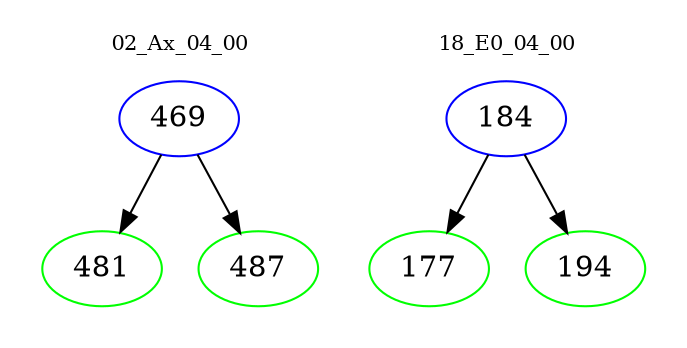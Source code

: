 digraph{
subgraph cluster_0 {
color = white
label = "02_Ax_04_00";
fontsize=10;
T0_469 [label="469", color="blue"]
T0_469 -> T0_481 [color="black"]
T0_481 [label="481", color="green"]
T0_469 -> T0_487 [color="black"]
T0_487 [label="487", color="green"]
}
subgraph cluster_1 {
color = white
label = "18_E0_04_00";
fontsize=10;
T1_184 [label="184", color="blue"]
T1_184 -> T1_177 [color="black"]
T1_177 [label="177", color="green"]
T1_184 -> T1_194 [color="black"]
T1_194 [label="194", color="green"]
}
}
